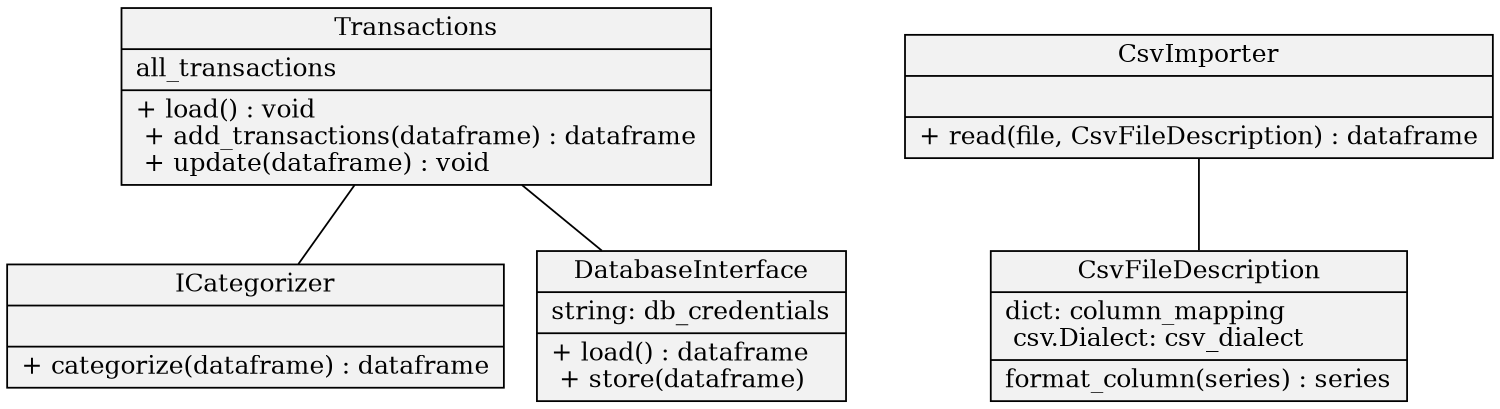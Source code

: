 digraph hierarchy {
size="10,5"
node[   shape=record,
        style=filled,
        fillcolor=gray95]
edge[dir=back, arrowtail=none]


ps[label = "{Transactions|
                all_transactions\l|
                + load() : void\l
                + add_transactions(dataframe) : dataframe\l
                + update(dataframe) : void\l
                }"]
ct[label = "{ICategorizer|| 
                + categorize(dataframe) : dataframe\l
            }"]
imp[label = "{CsvImporter|| + read(file, CsvFileDescription) : dataframe}"]
tfd[label = "{CsvFileDescription|
                dict: column_mapping\l
                csv.Dialect: csv_dialect\l|
                format_column(series) : series}"]
db[label = "{DatabaseInterface|
                string: db_credentials\l|
                + load() : dataframe\l
                + store(dataframe)\l}"]


ps -> db
ps -> ct
imp -> tfd

}

